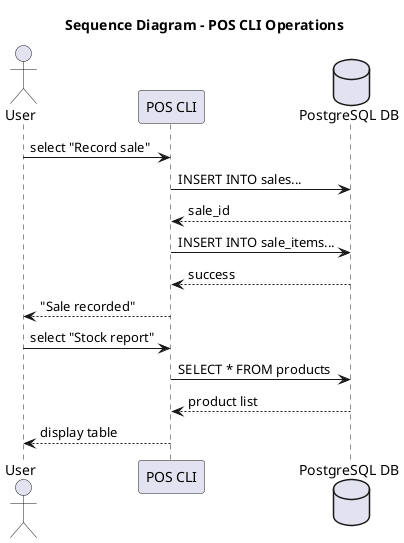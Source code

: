 @startuml sequence
title Sequence Diagram - POS CLI Operations
actor User
participant "POS CLI" as CLI
database "PostgreSQL DB" as DB

User -> CLI : select "Record sale"
CLI -> DB : INSERT INTO sales...
DB --> CLI : sale_id
CLI -> DB : INSERT INTO sale_items...
DB --> CLI : success
CLI --> User : "Sale recorded"

User -> CLI : select "Stock report"
CLI -> DB : SELECT * FROM products
DB --> CLI : product list
CLI --> User : display table
@enduml
